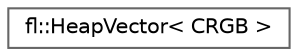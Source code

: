 digraph "Graphical Class Hierarchy"
{
 // LATEX_PDF_SIZE
  bgcolor="transparent";
  edge [fontname=Helvetica,fontsize=10,labelfontname=Helvetica,labelfontsize=10];
  node [fontname=Helvetica,fontsize=10,shape=box,height=0.2,width=0.4];
  rankdir="LR";
  Node0 [id="Node000000",label="fl::HeapVector\< CRGB \>",height=0.2,width=0.4,color="grey40", fillcolor="white", style="filled",URL="$db/ddd/classfl_1_1_heap_vector.html",tooltip=" "];
}
